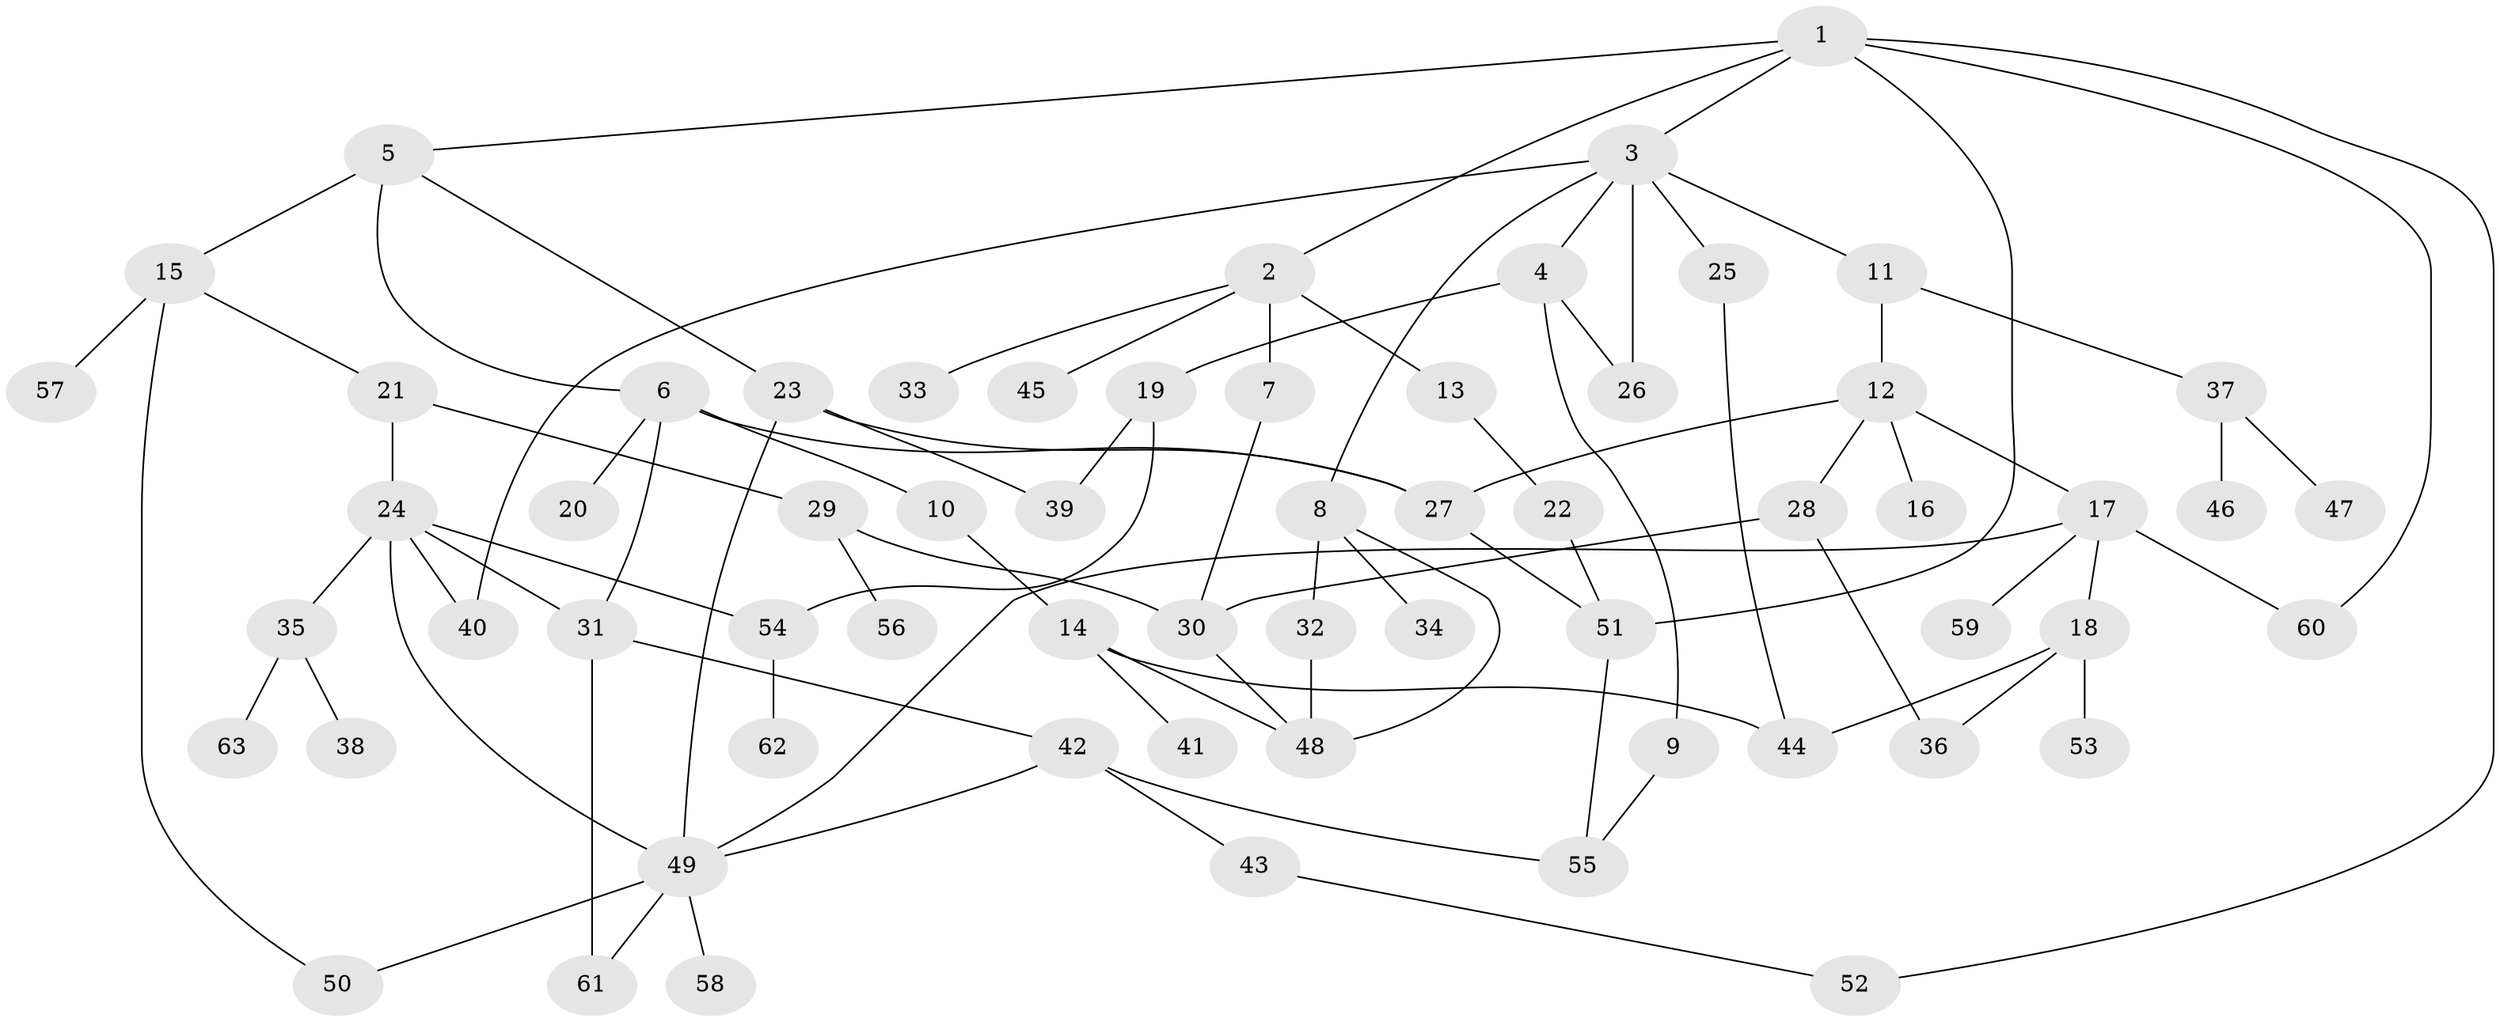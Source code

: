// Generated by graph-tools (version 1.1) at 2025/34/03/09/25 02:34:03]
// undirected, 63 vertices, 88 edges
graph export_dot {
graph [start="1"]
  node [color=gray90,style=filled];
  1;
  2;
  3;
  4;
  5;
  6;
  7;
  8;
  9;
  10;
  11;
  12;
  13;
  14;
  15;
  16;
  17;
  18;
  19;
  20;
  21;
  22;
  23;
  24;
  25;
  26;
  27;
  28;
  29;
  30;
  31;
  32;
  33;
  34;
  35;
  36;
  37;
  38;
  39;
  40;
  41;
  42;
  43;
  44;
  45;
  46;
  47;
  48;
  49;
  50;
  51;
  52;
  53;
  54;
  55;
  56;
  57;
  58;
  59;
  60;
  61;
  62;
  63;
  1 -- 2;
  1 -- 3;
  1 -- 5;
  1 -- 60;
  1 -- 51;
  1 -- 52;
  2 -- 7;
  2 -- 13;
  2 -- 33;
  2 -- 45;
  3 -- 4;
  3 -- 8;
  3 -- 11;
  3 -- 25;
  3 -- 40;
  3 -- 26;
  4 -- 9;
  4 -- 19;
  4 -- 26;
  5 -- 6;
  5 -- 15;
  5 -- 23;
  6 -- 10;
  6 -- 20;
  6 -- 27;
  6 -- 31;
  7 -- 30;
  8 -- 32;
  8 -- 34;
  8 -- 48;
  9 -- 55;
  10 -- 14;
  11 -- 12;
  11 -- 37;
  12 -- 16;
  12 -- 17;
  12 -- 28;
  12 -- 27;
  13 -- 22;
  14 -- 41;
  14 -- 44;
  14 -- 48;
  15 -- 21;
  15 -- 57;
  15 -- 50;
  17 -- 18;
  17 -- 59;
  17 -- 60;
  17 -- 49;
  18 -- 53;
  18 -- 44;
  18 -- 36;
  19 -- 39;
  19 -- 54;
  21 -- 24;
  21 -- 29;
  22 -- 51;
  23 -- 49;
  23 -- 39;
  23 -- 27;
  24 -- 35;
  24 -- 54;
  24 -- 31;
  24 -- 40;
  24 -- 49;
  25 -- 44;
  27 -- 51;
  28 -- 36;
  28 -- 30;
  29 -- 56;
  29 -- 30;
  30 -- 48;
  31 -- 42;
  31 -- 61;
  32 -- 48;
  35 -- 38;
  35 -- 63;
  37 -- 46;
  37 -- 47;
  42 -- 43;
  42 -- 49;
  42 -- 55;
  43 -- 52;
  49 -- 50;
  49 -- 58;
  49 -- 61;
  51 -- 55;
  54 -- 62;
}
